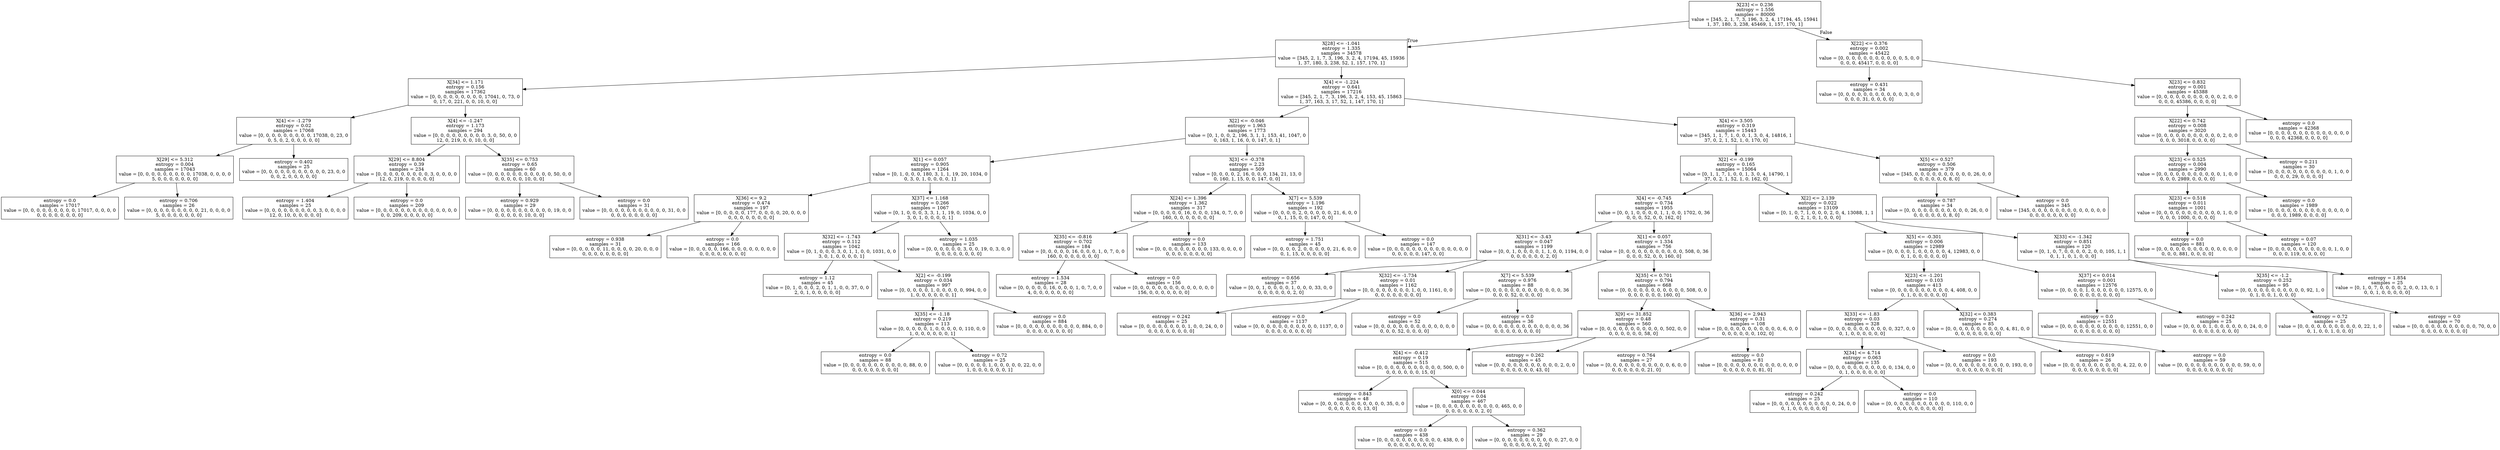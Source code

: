 digraph Tree {
node [shape=box] ;
0 [label="X[23] <= 0.236\nentropy = 1.556\nsamples = 80000\nvalue = [345, 2, 1, 7, 3, 196, 3, 2, 4, 17194, 45, 15941\n1, 37, 180, 3, 238, 45469, 1, 157, 170, 1]"] ;
1 [label="X[28] <= -1.041\nentropy = 1.335\nsamples = 34578\nvalue = [345, 2, 1, 7, 3, 196, 3, 2, 4, 17194, 45, 15936\n1, 37, 180, 3, 238, 52, 1, 157, 170, 1]"] ;
0 -> 1 [labeldistance=2.5, labelangle=45, headlabel="True"] ;
2 [label="X[34] <= 1.171\nentropy = 0.156\nsamples = 17362\nvalue = [0, 0, 0, 0, 0, 0, 0, 0, 0, 17041, 0, 73, 0\n0, 17, 0, 221, 0, 0, 10, 0, 0]"] ;
1 -> 2 ;
3 [label="X[4] <= -1.279\nentropy = 0.02\nsamples = 17068\nvalue = [0, 0, 0, 0, 0, 0, 0, 0, 0, 17038, 0, 23, 0\n0, 5, 0, 2, 0, 0, 0, 0, 0]"] ;
2 -> 3 ;
4 [label="X[29] <= 5.312\nentropy = 0.004\nsamples = 17043\nvalue = [0, 0, 0, 0, 0, 0, 0, 0, 0, 17038, 0, 0, 0, 0\n5, 0, 0, 0, 0, 0, 0, 0]"] ;
3 -> 4 ;
5 [label="entropy = 0.0\nsamples = 17017\nvalue = [0, 0, 0, 0, 0, 0, 0, 0, 0, 17017, 0, 0, 0, 0\n0, 0, 0, 0, 0, 0, 0, 0]"] ;
4 -> 5 ;
6 [label="entropy = 0.706\nsamples = 26\nvalue = [0, 0, 0, 0, 0, 0, 0, 0, 0, 21, 0, 0, 0, 0\n5, 0, 0, 0, 0, 0, 0, 0]"] ;
4 -> 6 ;
7 [label="entropy = 0.402\nsamples = 25\nvalue = [0, 0, 0, 0, 0, 0, 0, 0, 0, 0, 0, 23, 0, 0\n0, 0, 2, 0, 0, 0, 0, 0]"] ;
3 -> 7 ;
8 [label="X[4] <= -1.247\nentropy = 1.173\nsamples = 294\nvalue = [0, 0, 0, 0, 0, 0, 0, 0, 0, 3, 0, 50, 0, 0\n12, 0, 219, 0, 0, 10, 0, 0]"] ;
2 -> 8 ;
9 [label="X[29] <= 8.804\nentropy = 0.39\nsamples = 234\nvalue = [0, 0, 0, 0, 0, 0, 0, 0, 0, 3, 0, 0, 0, 0\n12, 0, 219, 0, 0, 0, 0, 0]"] ;
8 -> 9 ;
10 [label="entropy = 1.404\nsamples = 25\nvalue = [0, 0, 0, 0, 0, 0, 0, 0, 0, 3, 0, 0, 0, 0\n12, 0, 10, 0, 0, 0, 0, 0]"] ;
9 -> 10 ;
11 [label="entropy = 0.0\nsamples = 209\nvalue = [0, 0, 0, 0, 0, 0, 0, 0, 0, 0, 0, 0, 0, 0\n0, 0, 209, 0, 0, 0, 0, 0]"] ;
9 -> 11 ;
12 [label="X[35] <= 0.753\nentropy = 0.65\nsamples = 60\nvalue = [0, 0, 0, 0, 0, 0, 0, 0, 0, 0, 0, 50, 0, 0\n0, 0, 0, 0, 0, 10, 0, 0]"] ;
8 -> 12 ;
13 [label="entropy = 0.929\nsamples = 29\nvalue = [0, 0, 0, 0, 0, 0, 0, 0, 0, 0, 0, 19, 0, 0\n0, 0, 0, 0, 0, 10, 0, 0]"] ;
12 -> 13 ;
14 [label="entropy = 0.0\nsamples = 31\nvalue = [0, 0, 0, 0, 0, 0, 0, 0, 0, 0, 0, 31, 0, 0\n0, 0, 0, 0, 0, 0, 0, 0]"] ;
12 -> 14 ;
15 [label="X[4] <= -1.224\nentropy = 0.641\nsamples = 17216\nvalue = [345, 2, 1, 7, 3, 196, 3, 2, 4, 153, 45, 15863\n1, 37, 163, 3, 17, 52, 1, 147, 170, 1]"] ;
1 -> 15 ;
16 [label="X[2] <= -0.046\nentropy = 1.963\nsamples = 1773\nvalue = [0, 1, 0, 0, 2, 196, 3, 1, 1, 153, 41, 1047, 0\n0, 163, 1, 16, 0, 0, 147, 0, 1]"] ;
15 -> 16 ;
17 [label="X[1] <= 0.057\nentropy = 0.905\nsamples = 1264\nvalue = [0, 1, 0, 0, 0, 180, 3, 1, 1, 19, 20, 1034, 0\n0, 3, 0, 1, 0, 0, 0, 0, 1]"] ;
16 -> 17 ;
18 [label="X[36] <= 9.2\nentropy = 0.474\nsamples = 197\nvalue = [0, 0, 0, 0, 0, 177, 0, 0, 0, 0, 20, 0, 0, 0\n0, 0, 0, 0, 0, 0, 0, 0]"] ;
17 -> 18 ;
19 [label="entropy = 0.938\nsamples = 31\nvalue = [0, 0, 0, 0, 0, 11, 0, 0, 0, 0, 20, 0, 0, 0\n0, 0, 0, 0, 0, 0, 0, 0]"] ;
18 -> 19 ;
20 [label="entropy = 0.0\nsamples = 166\nvalue = [0, 0, 0, 0, 0, 166, 0, 0, 0, 0, 0, 0, 0, 0\n0, 0, 0, 0, 0, 0, 0, 0]"] ;
18 -> 20 ;
21 [label="X[37] <= 1.168\nentropy = 0.266\nsamples = 1067\nvalue = [0, 1, 0, 0, 0, 3, 3, 1, 1, 19, 0, 1034, 0, 0\n3, 0, 1, 0, 0, 0, 0, 1]"] ;
17 -> 21 ;
22 [label="X[32] <= -1.743\nentropy = 0.112\nsamples = 1042\nvalue = [0, 1, 0, 0, 0, 3, 0, 1, 1, 0, 0, 1031, 0, 0\n3, 0, 1, 0, 0, 0, 0, 1]"] ;
21 -> 22 ;
23 [label="entropy = 1.12\nsamples = 45\nvalue = [0, 1, 0, 0, 0, 2, 0, 1, 1, 0, 0, 37, 0, 0\n2, 0, 1, 0, 0, 0, 0, 0]"] ;
22 -> 23 ;
24 [label="X[2] <= -0.199\nentropy = 0.034\nsamples = 997\nvalue = [0, 0, 0, 0, 0, 1, 0, 0, 0, 0, 0, 994, 0, 0\n1, 0, 0, 0, 0, 0, 0, 1]"] ;
22 -> 24 ;
25 [label="X[35] <= -1.18\nentropy = 0.219\nsamples = 113\nvalue = [0, 0, 0, 0, 0, 1, 0, 0, 0, 0, 0, 110, 0, 0\n1, 0, 0, 0, 0, 0, 0, 1]"] ;
24 -> 25 ;
26 [label="entropy = 0.0\nsamples = 88\nvalue = [0, 0, 0, 0, 0, 0, 0, 0, 0, 0, 0, 88, 0, 0\n0, 0, 0, 0, 0, 0, 0, 0]"] ;
25 -> 26 ;
27 [label="entropy = 0.72\nsamples = 25\nvalue = [0, 0, 0, 0, 0, 1, 0, 0, 0, 0, 0, 22, 0, 0\n1, 0, 0, 0, 0, 0, 0, 1]"] ;
25 -> 27 ;
28 [label="entropy = 0.0\nsamples = 884\nvalue = [0, 0, 0, 0, 0, 0, 0, 0, 0, 0, 0, 884, 0, 0\n0, 0, 0, 0, 0, 0, 0, 0]"] ;
24 -> 28 ;
29 [label="entropy = 1.035\nsamples = 25\nvalue = [0, 0, 0, 0, 0, 0, 3, 0, 0, 19, 0, 3, 0, 0\n0, 0, 0, 0, 0, 0, 0, 0]"] ;
21 -> 29 ;
30 [label="X[3] <= -0.378\nentropy = 2.23\nsamples = 509\nvalue = [0, 0, 0, 0, 2, 16, 0, 0, 0, 134, 21, 13, 0\n0, 160, 1, 15, 0, 0, 147, 0, 0]"] ;
16 -> 30 ;
31 [label="X[24] <= 1.396\nentropy = 1.362\nsamples = 317\nvalue = [0, 0, 0, 0, 0, 16, 0, 0, 0, 134, 0, 7, 0, 0\n160, 0, 0, 0, 0, 0, 0, 0]"] ;
30 -> 31 ;
32 [label="X[35] <= -0.816\nentropy = 0.702\nsamples = 184\nvalue = [0, 0, 0, 0, 0, 16, 0, 0, 0, 1, 0, 7, 0, 0\n160, 0, 0, 0, 0, 0, 0, 0]"] ;
31 -> 32 ;
33 [label="entropy = 1.534\nsamples = 28\nvalue = [0, 0, 0, 0, 0, 16, 0, 0, 0, 1, 0, 7, 0, 0\n4, 0, 0, 0, 0, 0, 0, 0]"] ;
32 -> 33 ;
34 [label="entropy = 0.0\nsamples = 156\nvalue = [0, 0, 0, 0, 0, 0, 0, 0, 0, 0, 0, 0, 0, 0\n156, 0, 0, 0, 0, 0, 0, 0]"] ;
32 -> 34 ;
35 [label="entropy = 0.0\nsamples = 133\nvalue = [0, 0, 0, 0, 0, 0, 0, 0, 0, 133, 0, 0, 0, 0\n0, 0, 0, 0, 0, 0, 0, 0]"] ;
31 -> 35 ;
36 [label="X[7] <= 5.539\nentropy = 1.196\nsamples = 192\nvalue = [0, 0, 0, 0, 2, 0, 0, 0, 0, 0, 21, 6, 0, 0\n0, 1, 15, 0, 0, 147, 0, 0]"] ;
30 -> 36 ;
37 [label="entropy = 1.751\nsamples = 45\nvalue = [0, 0, 0, 0, 2, 0, 0, 0, 0, 0, 21, 6, 0, 0\n0, 1, 15, 0, 0, 0, 0, 0]"] ;
36 -> 37 ;
38 [label="entropy = 0.0\nsamples = 147\nvalue = [0, 0, 0, 0, 0, 0, 0, 0, 0, 0, 0, 0, 0, 0\n0, 0, 0, 0, 0, 147, 0, 0]"] ;
36 -> 38 ;
39 [label="X[4] <= 3.505\nentropy = 0.319\nsamples = 15443\nvalue = [345, 1, 1, 7, 1, 0, 0, 1, 3, 0, 4, 14816, 1\n37, 0, 2, 1, 52, 1, 0, 170, 0]"] ;
15 -> 39 ;
40 [label="X[2] <= -0.199\nentropy = 0.165\nsamples = 15064\nvalue = [0, 1, 1, 7, 1, 0, 0, 1, 3, 0, 4, 14790, 1\n37, 0, 2, 1, 52, 1, 0, 162, 0]"] ;
39 -> 40 ;
41 [label="X[4] <= -0.745\nentropy = 0.734\nsamples = 1955\nvalue = [0, 0, 1, 0, 0, 0, 0, 1, 1, 0, 0, 1702, 0, 36\n0, 0, 0, 52, 0, 0, 162, 0]"] ;
40 -> 41 ;
42 [label="X[31] <= -3.43\nentropy = 0.047\nsamples = 1199\nvalue = [0, 0, 1, 0, 0, 0, 0, 1, 1, 0, 0, 1194, 0, 0\n0, 0, 0, 0, 0, 0, 2, 0]"] ;
41 -> 42 ;
43 [label="entropy = 0.656\nsamples = 37\nvalue = [0, 0, 1, 0, 0, 0, 0, 1, 0, 0, 0, 33, 0, 0\n0, 0, 0, 0, 0, 0, 2, 0]"] ;
42 -> 43 ;
44 [label="X[32] <= -1.734\nentropy = 0.01\nsamples = 1162\nvalue = [0, 0, 0, 0, 0, 0, 0, 0, 1, 0, 0, 1161, 0, 0\n0, 0, 0, 0, 0, 0, 0, 0]"] ;
42 -> 44 ;
45 [label="entropy = 0.242\nsamples = 25\nvalue = [0, 0, 0, 0, 0, 0, 0, 0, 1, 0, 0, 24, 0, 0\n0, 0, 0, 0, 0, 0, 0, 0]"] ;
44 -> 45 ;
46 [label="entropy = 0.0\nsamples = 1137\nvalue = [0, 0, 0, 0, 0, 0, 0, 0, 0, 0, 0, 1137, 0, 0\n0, 0, 0, 0, 0, 0, 0, 0]"] ;
44 -> 46 ;
47 [label="X[1] <= 0.057\nentropy = 1.334\nsamples = 756\nvalue = [0, 0, 0, 0, 0, 0, 0, 0, 0, 0, 0, 508, 0, 36\n0, 0, 0, 52, 0, 0, 160, 0]"] ;
41 -> 47 ;
48 [label="X[7] <= 5.539\nentropy = 0.976\nsamples = 88\nvalue = [0, 0, 0, 0, 0, 0, 0, 0, 0, 0, 0, 0, 0, 36\n0, 0, 0, 52, 0, 0, 0, 0]"] ;
47 -> 48 ;
49 [label="entropy = 0.0\nsamples = 52\nvalue = [0, 0, 0, 0, 0, 0, 0, 0, 0, 0, 0, 0, 0, 0\n0, 0, 0, 52, 0, 0, 0, 0]"] ;
48 -> 49 ;
50 [label="entropy = 0.0\nsamples = 36\nvalue = [0, 0, 0, 0, 0, 0, 0, 0, 0, 0, 0, 0, 0, 36\n0, 0, 0, 0, 0, 0, 0, 0]"] ;
48 -> 50 ;
51 [label="X[35] <= 0.701\nentropy = 0.794\nsamples = 668\nvalue = [0, 0, 0, 0, 0, 0, 0, 0, 0, 0, 0, 508, 0, 0\n0, 0, 0, 0, 0, 0, 160, 0]"] ;
47 -> 51 ;
52 [label="X[9] <= 31.852\nentropy = 0.48\nsamples = 560\nvalue = [0, 0, 0, 0, 0, 0, 0, 0, 0, 0, 0, 502, 0, 0\n0, 0, 0, 0, 0, 0, 58, 0]"] ;
51 -> 52 ;
53 [label="X[4] <= -0.412\nentropy = 0.19\nsamples = 515\nvalue = [0, 0, 0, 0, 0, 0, 0, 0, 0, 0, 0, 500, 0, 0\n0, 0, 0, 0, 0, 0, 15, 0]"] ;
52 -> 53 ;
54 [label="entropy = 0.843\nsamples = 48\nvalue = [0, 0, 0, 0, 0, 0, 0, 0, 0, 0, 0, 35, 0, 0\n0, 0, 0, 0, 0, 0, 13, 0]"] ;
53 -> 54 ;
55 [label="X[0] <= 0.044\nentropy = 0.04\nsamples = 467\nvalue = [0, 0, 0, 0, 0, 0, 0, 0, 0, 0, 0, 465, 0, 0\n0, 0, 0, 0, 0, 0, 2, 0]"] ;
53 -> 55 ;
56 [label="entropy = 0.0\nsamples = 438\nvalue = [0, 0, 0, 0, 0, 0, 0, 0, 0, 0, 0, 438, 0, 0\n0, 0, 0, 0, 0, 0, 0, 0]"] ;
55 -> 56 ;
57 [label="entropy = 0.362\nsamples = 29\nvalue = [0, 0, 0, 0, 0, 0, 0, 0, 0, 0, 0, 27, 0, 0\n0, 0, 0, 0, 0, 0, 2, 0]"] ;
55 -> 57 ;
58 [label="entropy = 0.262\nsamples = 45\nvalue = [0, 0, 0, 0, 0, 0, 0, 0, 0, 0, 0, 2, 0, 0\n0, 0, 0, 0, 0, 0, 43, 0]"] ;
52 -> 58 ;
59 [label="X[36] <= 2.943\nentropy = 0.31\nsamples = 108\nvalue = [0, 0, 0, 0, 0, 0, 0, 0, 0, 0, 0, 6, 0, 0\n0, 0, 0, 0, 0, 0, 102, 0]"] ;
51 -> 59 ;
60 [label="entropy = 0.764\nsamples = 27\nvalue = [0, 0, 0, 0, 0, 0, 0, 0, 0, 0, 0, 6, 0, 0\n0, 0, 0, 0, 0, 0, 21, 0]"] ;
59 -> 60 ;
61 [label="entropy = 0.0\nsamples = 81\nvalue = [0, 0, 0, 0, 0, 0, 0, 0, 0, 0, 0, 0, 0, 0\n0, 0, 0, 0, 0, 0, 81, 0]"] ;
59 -> 61 ;
62 [label="X[2] <= 2.139\nentropy = 0.022\nsamples = 13109\nvalue = [0, 1, 0, 7, 1, 0, 0, 0, 2, 0, 4, 13088, 1, 1\n0, 2, 1, 0, 1, 0, 0, 0]"] ;
40 -> 62 ;
63 [label="X[5] <= -0.301\nentropy = 0.006\nsamples = 12989\nvalue = [0, 0, 0, 0, 1, 0, 0, 0, 0, 0, 4, 12983, 0, 0\n0, 1, 0, 0, 0, 0, 0, 0]"] ;
62 -> 63 ;
64 [label="X[23] <= -1.201\nentropy = 0.103\nsamples = 413\nvalue = [0, 0, 0, 0, 0, 0, 0, 0, 0, 0, 4, 408, 0, 0\n0, 1, 0, 0, 0, 0, 0, 0]"] ;
63 -> 64 ;
65 [label="X[33] <= -1.83\nentropy = 0.03\nsamples = 328\nvalue = [0, 0, 0, 0, 0, 0, 0, 0, 0, 0, 0, 327, 0, 0\n0, 1, 0, 0, 0, 0, 0, 0]"] ;
64 -> 65 ;
66 [label="X[34] <= 4.714\nentropy = 0.063\nsamples = 135\nvalue = [0, 0, 0, 0, 0, 0, 0, 0, 0, 0, 0, 134, 0, 0\n0, 1, 0, 0, 0, 0, 0, 0]"] ;
65 -> 66 ;
67 [label="entropy = 0.242\nsamples = 25\nvalue = [0, 0, 0, 0, 0, 0, 0, 0, 0, 0, 0, 24, 0, 0\n0, 1, 0, 0, 0, 0, 0, 0]"] ;
66 -> 67 ;
68 [label="entropy = 0.0\nsamples = 110\nvalue = [0, 0, 0, 0, 0, 0, 0, 0, 0, 0, 0, 110, 0, 0\n0, 0, 0, 0, 0, 0, 0, 0]"] ;
66 -> 68 ;
69 [label="entropy = 0.0\nsamples = 193\nvalue = [0, 0, 0, 0, 0, 0, 0, 0, 0, 0, 0, 193, 0, 0\n0, 0, 0, 0, 0, 0, 0, 0]"] ;
65 -> 69 ;
70 [label="X[32] <= 0.383\nentropy = 0.274\nsamples = 85\nvalue = [0, 0, 0, 0, 0, 0, 0, 0, 0, 0, 4, 81, 0, 0\n0, 0, 0, 0, 0, 0, 0, 0]"] ;
64 -> 70 ;
71 [label="entropy = 0.619\nsamples = 26\nvalue = [0, 0, 0, 0, 0, 0, 0, 0, 0, 0, 4, 22, 0, 0\n0, 0, 0, 0, 0, 0, 0, 0]"] ;
70 -> 71 ;
72 [label="entropy = 0.0\nsamples = 59\nvalue = [0, 0, 0, 0, 0, 0, 0, 0, 0, 0, 0, 59, 0, 0\n0, 0, 0, 0, 0, 0, 0, 0]"] ;
70 -> 72 ;
73 [label="X[37] <= 0.014\nentropy = 0.001\nsamples = 12576\nvalue = [0, 0, 0, 0, 1, 0, 0, 0, 0, 0, 0, 12575, 0, 0\n0, 0, 0, 0, 0, 0, 0, 0]"] ;
63 -> 73 ;
74 [label="entropy = 0.0\nsamples = 12551\nvalue = [0, 0, 0, 0, 0, 0, 0, 0, 0, 0, 0, 12551, 0, 0\n0, 0, 0, 0, 0, 0, 0, 0]"] ;
73 -> 74 ;
75 [label="entropy = 0.242\nsamples = 25\nvalue = [0, 0, 0, 0, 1, 0, 0, 0, 0, 0, 0, 24, 0, 0\n0, 0, 0, 0, 0, 0, 0, 0]"] ;
73 -> 75 ;
76 [label="X[33] <= -1.342\nentropy = 0.851\nsamples = 120\nvalue = [0, 1, 0, 7, 0, 0, 0, 0, 2, 0, 0, 105, 1, 1\n0, 1, 1, 0, 1, 0, 0, 0]"] ;
62 -> 76 ;
77 [label="X[35] <= -1.2\nentropy = 0.252\nsamples = 95\nvalue = [0, 0, 0, 0, 0, 0, 0, 0, 0, 0, 0, 92, 1, 0\n0, 1, 0, 0, 1, 0, 0, 0]"] ;
76 -> 77 ;
78 [label="entropy = 0.72\nsamples = 25\nvalue = [0, 0, 0, 0, 0, 0, 0, 0, 0, 0, 0, 22, 1, 0\n0, 1, 0, 0, 1, 0, 0, 0]"] ;
77 -> 78 ;
79 [label="entropy = 0.0\nsamples = 70\nvalue = [0, 0, 0, 0, 0, 0, 0, 0, 0, 0, 0, 70, 0, 0\n0, 0, 0, 0, 0, 0, 0, 0]"] ;
77 -> 79 ;
80 [label="entropy = 1.854\nsamples = 25\nvalue = [0, 1, 0, 7, 0, 0, 0, 0, 2, 0, 0, 13, 0, 1\n0, 0, 1, 0, 0, 0, 0, 0]"] ;
76 -> 80 ;
81 [label="X[5] <= 0.527\nentropy = 0.506\nsamples = 379\nvalue = [345, 0, 0, 0, 0, 0, 0, 0, 0, 0, 0, 26, 0, 0\n0, 0, 0, 0, 0, 0, 8, 0]"] ;
39 -> 81 ;
82 [label="entropy = 0.787\nsamples = 34\nvalue = [0, 0, 0, 0, 0, 0, 0, 0, 0, 0, 0, 26, 0, 0\n0, 0, 0, 0, 0, 0, 8, 0]"] ;
81 -> 82 ;
83 [label="entropy = 0.0\nsamples = 345\nvalue = [345, 0, 0, 0, 0, 0, 0, 0, 0, 0, 0, 0, 0, 0\n0, 0, 0, 0, 0, 0, 0, 0]"] ;
81 -> 83 ;
84 [label="X[22] <= 0.376\nentropy = 0.002\nsamples = 45422\nvalue = [0, 0, 0, 0, 0, 0, 0, 0, 0, 0, 0, 5, 0, 0\n0, 0, 0, 45417, 0, 0, 0, 0]"] ;
0 -> 84 [labeldistance=2.5, labelangle=-45, headlabel="False"] ;
85 [label="entropy = 0.431\nsamples = 34\nvalue = [0, 0, 0, 0, 0, 0, 0, 0, 0, 0, 0, 3, 0, 0\n0, 0, 0, 31, 0, 0, 0, 0]"] ;
84 -> 85 ;
86 [label="X[23] <= 0.832\nentropy = 0.001\nsamples = 45388\nvalue = [0, 0, 0, 0, 0, 0, 0, 0, 0, 0, 0, 2, 0, 0\n0, 0, 0, 45386, 0, 0, 0, 0]"] ;
84 -> 86 ;
87 [label="X[22] <= 0.742\nentropy = 0.008\nsamples = 3020\nvalue = [0, 0, 0, 0, 0, 0, 0, 0, 0, 0, 0, 2, 0, 0\n0, 0, 0, 3018, 0, 0, 0, 0]"] ;
86 -> 87 ;
88 [label="X[23] <= 0.525\nentropy = 0.004\nsamples = 2990\nvalue = [0, 0, 0, 0, 0, 0, 0, 0, 0, 0, 0, 1, 0, 0\n0, 0, 0, 2989, 0, 0, 0, 0]"] ;
87 -> 88 ;
89 [label="X[23] <= 0.518\nentropy = 0.011\nsamples = 1001\nvalue = [0, 0, 0, 0, 0, 0, 0, 0, 0, 0, 0, 1, 0, 0\n0, 0, 0, 1000, 0, 0, 0, 0]"] ;
88 -> 89 ;
90 [label="entropy = 0.0\nsamples = 881\nvalue = [0, 0, 0, 0, 0, 0, 0, 0, 0, 0, 0, 0, 0, 0\n0, 0, 0, 881, 0, 0, 0, 0]"] ;
89 -> 90 ;
91 [label="entropy = 0.07\nsamples = 120\nvalue = [0, 0, 0, 0, 0, 0, 0, 0, 0, 0, 0, 1, 0, 0\n0, 0, 0, 119, 0, 0, 0, 0]"] ;
89 -> 91 ;
92 [label="entropy = 0.0\nsamples = 1989\nvalue = [0, 0, 0, 0, 0, 0, 0, 0, 0, 0, 0, 0, 0, 0\n0, 0, 0, 1989, 0, 0, 0, 0]"] ;
88 -> 92 ;
93 [label="entropy = 0.211\nsamples = 30\nvalue = [0, 0, 0, 0, 0, 0, 0, 0, 0, 0, 0, 1, 0, 0\n0, 0, 0, 29, 0, 0, 0, 0]"] ;
87 -> 93 ;
94 [label="entropy = 0.0\nsamples = 42368\nvalue = [0, 0, 0, 0, 0, 0, 0, 0, 0, 0, 0, 0, 0, 0\n0, 0, 0, 42368, 0, 0, 0, 0]"] ;
86 -> 94 ;
}